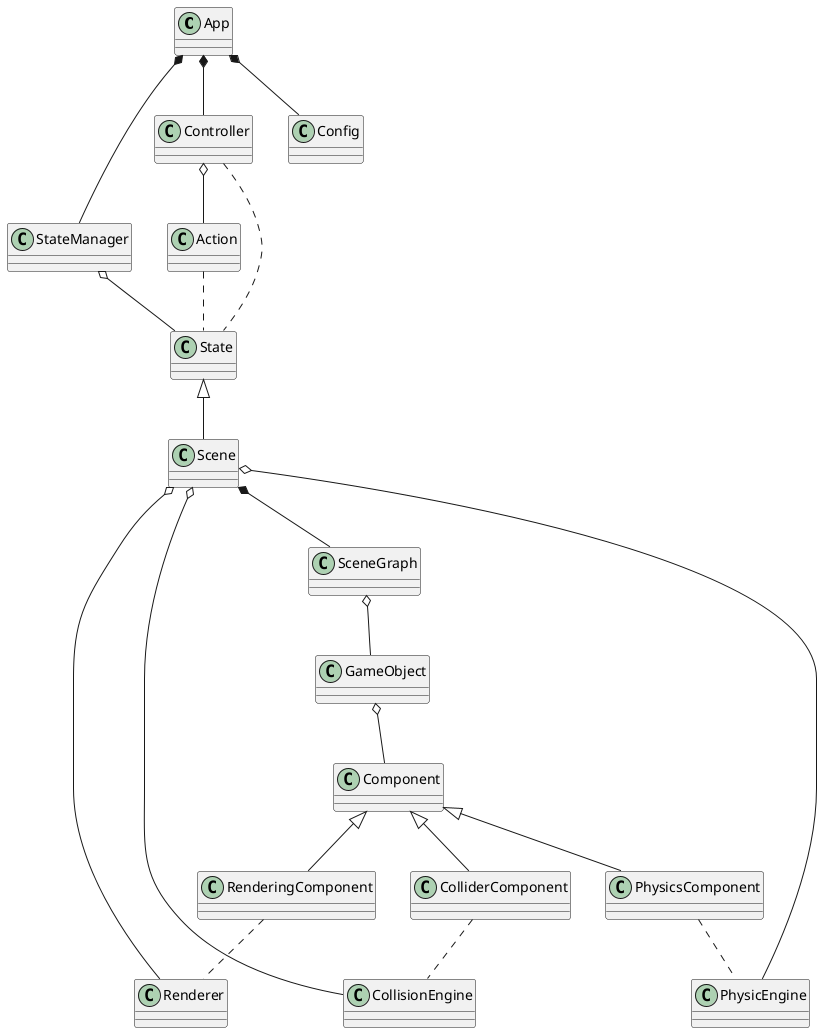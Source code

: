 @startuml

App *-- StateManager
StateManager o-- State
State <|-- Scene
Scene *-- SceneGraph
SceneGraph o-- GameObject
GameObject o-- Component

Scene o-- Renderer
Scene o-- PhysicEngine
Scene o-- CollisionEngine

App *-- Config
App *-- Controller
Action .. State
Controller .. State
Controller o-- Action

Component <|-- RenderingComponent
RenderingComponent .. Renderer
Component <|-- PhysicsComponent
PhysicsComponent .. PhysicEngine
Component <|-- ColliderComponent
ColliderComponent .. CollisionEngine


@enduml